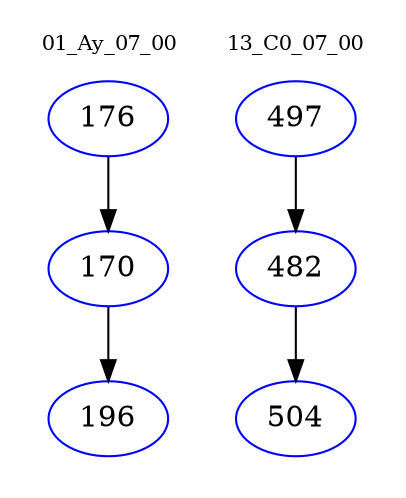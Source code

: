 digraph{
subgraph cluster_0 {
color = white
label = "01_Ay_07_00";
fontsize=10;
T0_176 [label="176", color="blue"]
T0_176 -> T0_170 [color="black"]
T0_170 [label="170", color="blue"]
T0_170 -> T0_196 [color="black"]
T0_196 [label="196", color="blue"]
}
subgraph cluster_1 {
color = white
label = "13_C0_07_00";
fontsize=10;
T1_497 [label="497", color="blue"]
T1_497 -> T1_482 [color="black"]
T1_482 [label="482", color="blue"]
T1_482 -> T1_504 [color="black"]
T1_504 [label="504", color="blue"]
}
}
